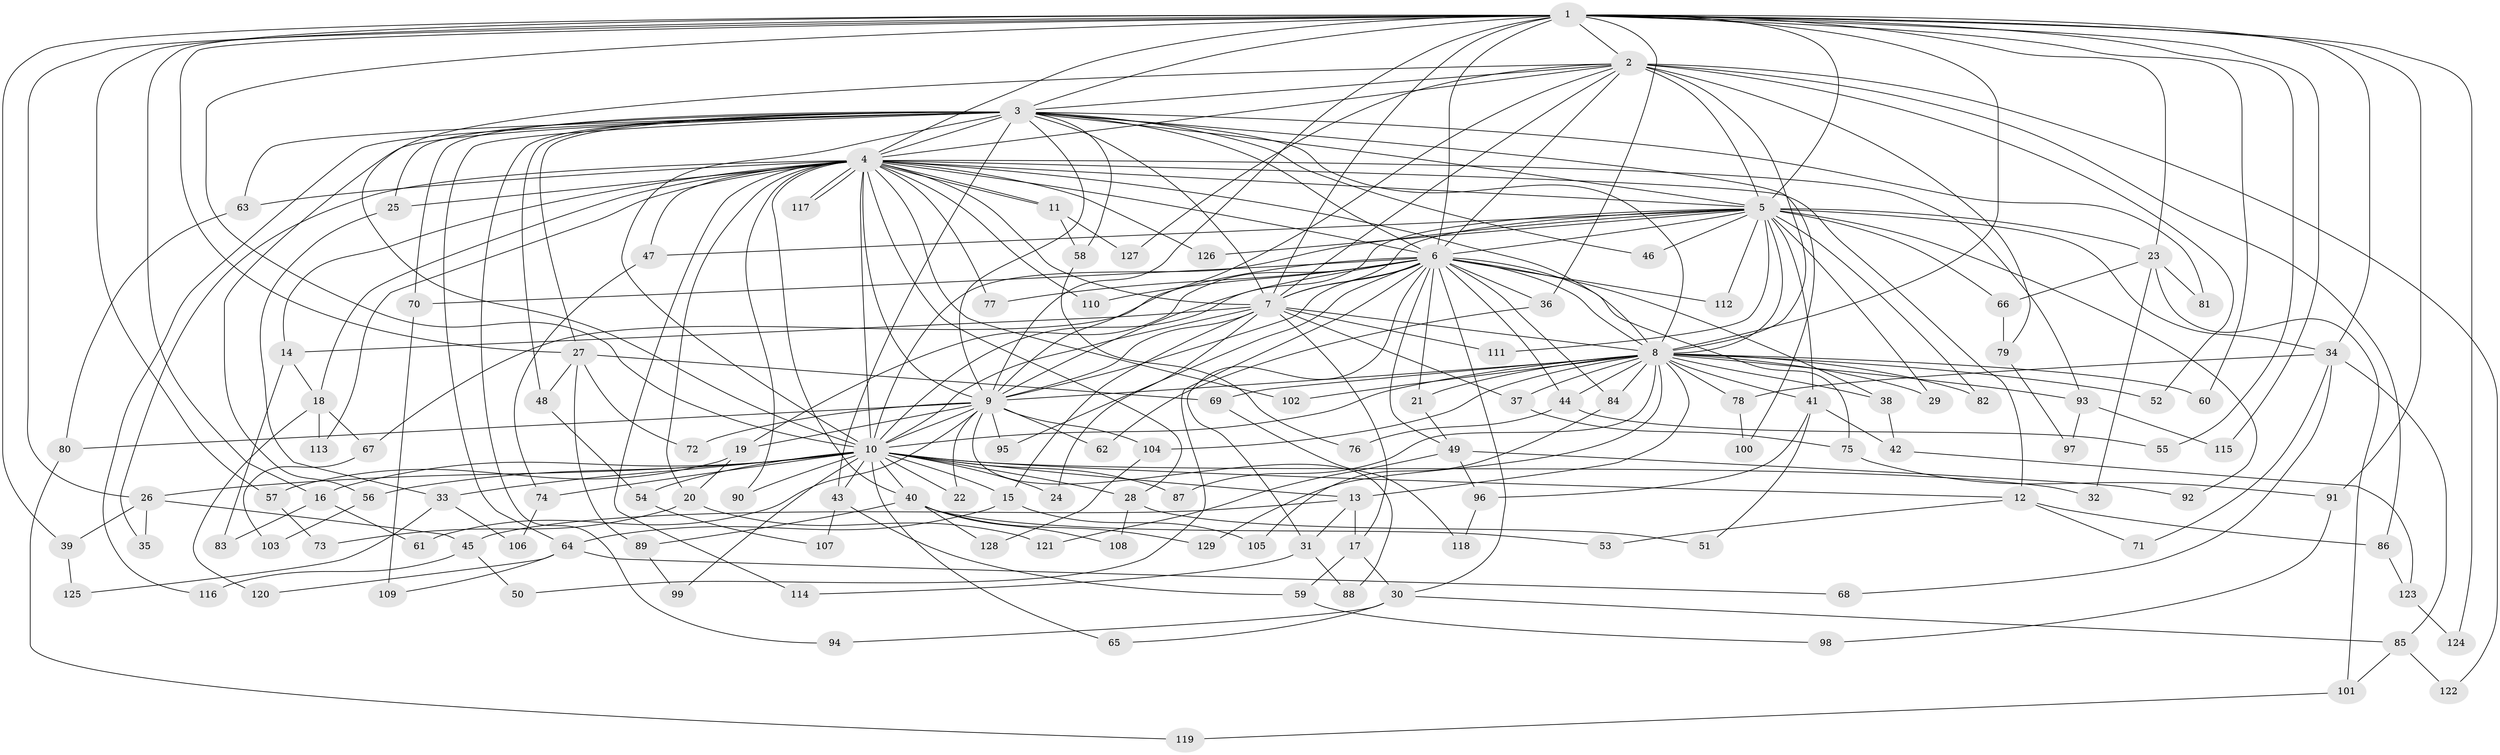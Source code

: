 // coarse degree distribution, {36: 0.010752688172043012, 20: 0.010752688172043012, 23: 0.021505376344086023, 32: 0.010752688172043012, 18: 0.010752688172043012, 12: 0.010752688172043012, 24: 0.010752688172043012, 4: 0.13978494623655913, 6: 0.043010752688172046, 7: 0.021505376344086023, 5: 0.053763440860215055, 3: 0.24731182795698925, 2: 0.40860215053763443}
// Generated by graph-tools (version 1.1) at 2025/41/03/06/25 10:41:33]
// undirected, 129 vertices, 283 edges
graph export_dot {
graph [start="1"]
  node [color=gray90,style=filled];
  1;
  2;
  3;
  4;
  5;
  6;
  7;
  8;
  9;
  10;
  11;
  12;
  13;
  14;
  15;
  16;
  17;
  18;
  19;
  20;
  21;
  22;
  23;
  24;
  25;
  26;
  27;
  28;
  29;
  30;
  31;
  32;
  33;
  34;
  35;
  36;
  37;
  38;
  39;
  40;
  41;
  42;
  43;
  44;
  45;
  46;
  47;
  48;
  49;
  50;
  51;
  52;
  53;
  54;
  55;
  56;
  57;
  58;
  59;
  60;
  61;
  62;
  63;
  64;
  65;
  66;
  67;
  68;
  69;
  70;
  71;
  72;
  73;
  74;
  75;
  76;
  77;
  78;
  79;
  80;
  81;
  82;
  83;
  84;
  85;
  86;
  87;
  88;
  89;
  90;
  91;
  92;
  93;
  94;
  95;
  96;
  97;
  98;
  99;
  100;
  101;
  102;
  103;
  104;
  105;
  106;
  107;
  108;
  109;
  110;
  111;
  112;
  113;
  114;
  115;
  116;
  117;
  118;
  119;
  120;
  121;
  122;
  123;
  124;
  125;
  126;
  127;
  128;
  129;
  1 -- 2;
  1 -- 3;
  1 -- 4;
  1 -- 5;
  1 -- 6;
  1 -- 7;
  1 -- 8;
  1 -- 9;
  1 -- 10;
  1 -- 16;
  1 -- 23;
  1 -- 26;
  1 -- 27;
  1 -- 34;
  1 -- 36;
  1 -- 39;
  1 -- 55;
  1 -- 57;
  1 -- 60;
  1 -- 91;
  1 -- 115;
  1 -- 124;
  2 -- 3;
  2 -- 4;
  2 -- 5;
  2 -- 6;
  2 -- 7;
  2 -- 8;
  2 -- 9;
  2 -- 10;
  2 -- 52;
  2 -- 79;
  2 -- 86;
  2 -- 122;
  2 -- 127;
  3 -- 4;
  3 -- 5;
  3 -- 6;
  3 -- 7;
  3 -- 8;
  3 -- 9;
  3 -- 10;
  3 -- 25;
  3 -- 27;
  3 -- 43;
  3 -- 46;
  3 -- 48;
  3 -- 56;
  3 -- 58;
  3 -- 63;
  3 -- 64;
  3 -- 70;
  3 -- 81;
  3 -- 94;
  3 -- 100;
  3 -- 116;
  4 -- 5;
  4 -- 6;
  4 -- 7;
  4 -- 8;
  4 -- 9;
  4 -- 10;
  4 -- 11;
  4 -- 11;
  4 -- 12;
  4 -- 14;
  4 -- 18;
  4 -- 20;
  4 -- 25;
  4 -- 28;
  4 -- 35;
  4 -- 40;
  4 -- 47;
  4 -- 63;
  4 -- 77;
  4 -- 90;
  4 -- 93;
  4 -- 102;
  4 -- 110;
  4 -- 113;
  4 -- 114;
  4 -- 117;
  4 -- 117;
  4 -- 126;
  5 -- 6;
  5 -- 7;
  5 -- 8;
  5 -- 9;
  5 -- 10;
  5 -- 23;
  5 -- 29;
  5 -- 34;
  5 -- 41;
  5 -- 46;
  5 -- 47;
  5 -- 66;
  5 -- 82;
  5 -- 92;
  5 -- 111;
  5 -- 112;
  5 -- 126;
  6 -- 7;
  6 -- 8;
  6 -- 9;
  6 -- 10;
  6 -- 19;
  6 -- 21;
  6 -- 30;
  6 -- 31;
  6 -- 36;
  6 -- 38;
  6 -- 44;
  6 -- 49;
  6 -- 50;
  6 -- 67;
  6 -- 70;
  6 -- 75;
  6 -- 77;
  6 -- 84;
  6 -- 95;
  6 -- 110;
  6 -- 112;
  7 -- 8;
  7 -- 9;
  7 -- 10;
  7 -- 14;
  7 -- 15;
  7 -- 17;
  7 -- 24;
  7 -- 37;
  7 -- 111;
  8 -- 9;
  8 -- 10;
  8 -- 13;
  8 -- 21;
  8 -- 29;
  8 -- 37;
  8 -- 38;
  8 -- 41;
  8 -- 44;
  8 -- 52;
  8 -- 60;
  8 -- 69;
  8 -- 78;
  8 -- 82;
  8 -- 84;
  8 -- 87;
  8 -- 93;
  8 -- 102;
  8 -- 104;
  8 -- 129;
  9 -- 10;
  9 -- 19;
  9 -- 22;
  9 -- 61;
  9 -- 62;
  9 -- 72;
  9 -- 80;
  9 -- 88;
  9 -- 95;
  9 -- 104;
  10 -- 12;
  10 -- 13;
  10 -- 15;
  10 -- 16;
  10 -- 22;
  10 -- 24;
  10 -- 26;
  10 -- 28;
  10 -- 32;
  10 -- 33;
  10 -- 40;
  10 -- 43;
  10 -- 54;
  10 -- 56;
  10 -- 65;
  10 -- 74;
  10 -- 87;
  10 -- 90;
  10 -- 99;
  11 -- 58;
  11 -- 127;
  12 -- 53;
  12 -- 71;
  12 -- 86;
  13 -- 17;
  13 -- 31;
  13 -- 45;
  14 -- 18;
  14 -- 83;
  15 -- 64;
  15 -- 105;
  16 -- 61;
  16 -- 83;
  17 -- 30;
  17 -- 59;
  18 -- 67;
  18 -- 113;
  18 -- 120;
  19 -- 20;
  19 -- 57;
  20 -- 73;
  20 -- 121;
  21 -- 49;
  23 -- 32;
  23 -- 66;
  23 -- 81;
  23 -- 101;
  25 -- 33;
  26 -- 35;
  26 -- 39;
  26 -- 45;
  27 -- 48;
  27 -- 69;
  27 -- 72;
  27 -- 89;
  28 -- 51;
  28 -- 108;
  30 -- 65;
  30 -- 85;
  30 -- 94;
  31 -- 88;
  31 -- 114;
  33 -- 106;
  33 -- 125;
  34 -- 68;
  34 -- 71;
  34 -- 78;
  34 -- 85;
  36 -- 62;
  37 -- 75;
  38 -- 42;
  39 -- 125;
  40 -- 53;
  40 -- 89;
  40 -- 108;
  40 -- 128;
  40 -- 129;
  41 -- 42;
  41 -- 51;
  41 -- 96;
  42 -- 123;
  43 -- 59;
  43 -- 107;
  44 -- 55;
  44 -- 76;
  45 -- 50;
  45 -- 116;
  47 -- 74;
  48 -- 54;
  49 -- 92;
  49 -- 96;
  49 -- 121;
  54 -- 107;
  56 -- 103;
  57 -- 73;
  58 -- 76;
  59 -- 98;
  63 -- 80;
  64 -- 68;
  64 -- 109;
  64 -- 120;
  66 -- 79;
  67 -- 103;
  69 -- 118;
  70 -- 109;
  74 -- 106;
  75 -- 91;
  78 -- 100;
  79 -- 97;
  80 -- 119;
  84 -- 105;
  85 -- 101;
  85 -- 122;
  86 -- 123;
  89 -- 99;
  91 -- 98;
  93 -- 97;
  93 -- 115;
  96 -- 118;
  101 -- 119;
  104 -- 128;
  123 -- 124;
}
